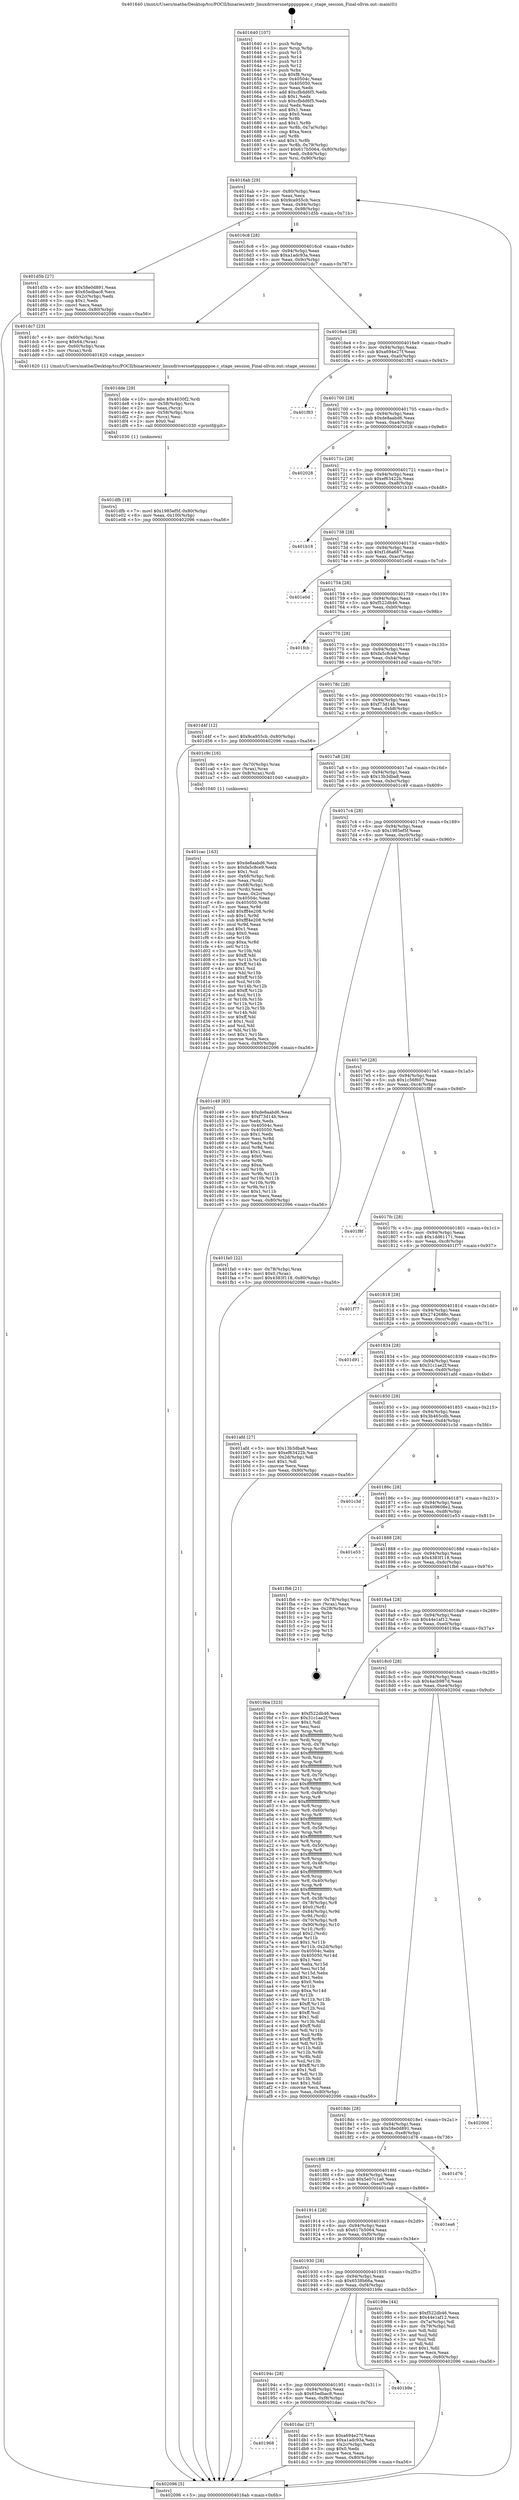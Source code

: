 digraph "0x401640" {
  label = "0x401640 (/mnt/c/Users/mathe/Desktop/tcc/POCII/binaries/extr_linuxdriversnetppppppoe.c_stage_session_Final-ollvm.out::main(0))"
  labelloc = "t"
  node[shape=record]

  Entry [label="",width=0.3,height=0.3,shape=circle,fillcolor=black,style=filled]
  "0x4016ab" [label="{
     0x4016ab [29]\l
     | [instrs]\l
     &nbsp;&nbsp;0x4016ab \<+3\>: mov -0x80(%rbp),%eax\l
     &nbsp;&nbsp;0x4016ae \<+2\>: mov %eax,%ecx\l
     &nbsp;&nbsp;0x4016b0 \<+6\>: sub $0x9ca955cb,%ecx\l
     &nbsp;&nbsp;0x4016b6 \<+6\>: mov %eax,-0x94(%rbp)\l
     &nbsp;&nbsp;0x4016bc \<+6\>: mov %ecx,-0x98(%rbp)\l
     &nbsp;&nbsp;0x4016c2 \<+6\>: je 0000000000401d5b \<main+0x71b\>\l
  }"]
  "0x401d5b" [label="{
     0x401d5b [27]\l
     | [instrs]\l
     &nbsp;&nbsp;0x401d5b \<+5\>: mov $0x58e0d891,%eax\l
     &nbsp;&nbsp;0x401d60 \<+5\>: mov $0x65edbac8,%ecx\l
     &nbsp;&nbsp;0x401d65 \<+3\>: mov -0x2c(%rbp),%edx\l
     &nbsp;&nbsp;0x401d68 \<+3\>: cmp $0x1,%edx\l
     &nbsp;&nbsp;0x401d6b \<+3\>: cmovl %ecx,%eax\l
     &nbsp;&nbsp;0x401d6e \<+3\>: mov %eax,-0x80(%rbp)\l
     &nbsp;&nbsp;0x401d71 \<+5\>: jmp 0000000000402096 \<main+0xa56\>\l
  }"]
  "0x4016c8" [label="{
     0x4016c8 [28]\l
     | [instrs]\l
     &nbsp;&nbsp;0x4016c8 \<+5\>: jmp 00000000004016cd \<main+0x8d\>\l
     &nbsp;&nbsp;0x4016cd \<+6\>: mov -0x94(%rbp),%eax\l
     &nbsp;&nbsp;0x4016d3 \<+5\>: sub $0xa1adc93a,%eax\l
     &nbsp;&nbsp;0x4016d8 \<+6\>: mov %eax,-0x9c(%rbp)\l
     &nbsp;&nbsp;0x4016de \<+6\>: je 0000000000401dc7 \<main+0x787\>\l
  }"]
  Exit [label="",width=0.3,height=0.3,shape=circle,fillcolor=black,style=filled,peripheries=2]
  "0x401dc7" [label="{
     0x401dc7 [23]\l
     | [instrs]\l
     &nbsp;&nbsp;0x401dc7 \<+4\>: mov -0x60(%rbp),%rax\l
     &nbsp;&nbsp;0x401dcb \<+7\>: movq $0x64,(%rax)\l
     &nbsp;&nbsp;0x401dd2 \<+4\>: mov -0x60(%rbp),%rax\l
     &nbsp;&nbsp;0x401dd6 \<+3\>: mov (%rax),%rdi\l
     &nbsp;&nbsp;0x401dd9 \<+5\>: call 0000000000401620 \<stage_session\>\l
     | [calls]\l
     &nbsp;&nbsp;0x401620 \{1\} (/mnt/c/Users/mathe/Desktop/tcc/POCII/binaries/extr_linuxdriversnetppppppoe.c_stage_session_Final-ollvm.out::stage_session)\l
  }"]
  "0x4016e4" [label="{
     0x4016e4 [28]\l
     | [instrs]\l
     &nbsp;&nbsp;0x4016e4 \<+5\>: jmp 00000000004016e9 \<main+0xa9\>\l
     &nbsp;&nbsp;0x4016e9 \<+6\>: mov -0x94(%rbp),%eax\l
     &nbsp;&nbsp;0x4016ef \<+5\>: sub $0xa694e27f,%eax\l
     &nbsp;&nbsp;0x4016f4 \<+6\>: mov %eax,-0xa0(%rbp)\l
     &nbsp;&nbsp;0x4016fa \<+6\>: je 0000000000401f83 \<main+0x943\>\l
  }"]
  "0x401dfb" [label="{
     0x401dfb [18]\l
     | [instrs]\l
     &nbsp;&nbsp;0x401dfb \<+7\>: movl $0x1985ef5f,-0x80(%rbp)\l
     &nbsp;&nbsp;0x401e02 \<+6\>: mov %eax,-0x100(%rbp)\l
     &nbsp;&nbsp;0x401e08 \<+5\>: jmp 0000000000402096 \<main+0xa56\>\l
  }"]
  "0x401f83" [label="{
     0x401f83\l
  }", style=dashed]
  "0x401700" [label="{
     0x401700 [28]\l
     | [instrs]\l
     &nbsp;&nbsp;0x401700 \<+5\>: jmp 0000000000401705 \<main+0xc5\>\l
     &nbsp;&nbsp;0x401705 \<+6\>: mov -0x94(%rbp),%eax\l
     &nbsp;&nbsp;0x40170b \<+5\>: sub $0xde8aabd6,%eax\l
     &nbsp;&nbsp;0x401710 \<+6\>: mov %eax,-0xa4(%rbp)\l
     &nbsp;&nbsp;0x401716 \<+6\>: je 0000000000402028 \<main+0x9e8\>\l
  }"]
  "0x401dde" [label="{
     0x401dde [29]\l
     | [instrs]\l
     &nbsp;&nbsp;0x401dde \<+10\>: movabs $0x4030f2,%rdi\l
     &nbsp;&nbsp;0x401de8 \<+4\>: mov -0x58(%rbp),%rcx\l
     &nbsp;&nbsp;0x401dec \<+2\>: mov %eax,(%rcx)\l
     &nbsp;&nbsp;0x401dee \<+4\>: mov -0x58(%rbp),%rcx\l
     &nbsp;&nbsp;0x401df2 \<+2\>: mov (%rcx),%esi\l
     &nbsp;&nbsp;0x401df4 \<+2\>: mov $0x0,%al\l
     &nbsp;&nbsp;0x401df6 \<+5\>: call 0000000000401030 \<printf@plt\>\l
     | [calls]\l
     &nbsp;&nbsp;0x401030 \{1\} (unknown)\l
  }"]
  "0x402028" [label="{
     0x402028\l
  }", style=dashed]
  "0x40171c" [label="{
     0x40171c [28]\l
     | [instrs]\l
     &nbsp;&nbsp;0x40171c \<+5\>: jmp 0000000000401721 \<main+0xe1\>\l
     &nbsp;&nbsp;0x401721 \<+6\>: mov -0x94(%rbp),%eax\l
     &nbsp;&nbsp;0x401727 \<+5\>: sub $0xef63422b,%eax\l
     &nbsp;&nbsp;0x40172c \<+6\>: mov %eax,-0xa8(%rbp)\l
     &nbsp;&nbsp;0x401732 \<+6\>: je 0000000000401b18 \<main+0x4d8\>\l
  }"]
  "0x401968" [label="{
     0x401968\l
  }", style=dashed]
  "0x401b18" [label="{
     0x401b18\l
  }", style=dashed]
  "0x401738" [label="{
     0x401738 [28]\l
     | [instrs]\l
     &nbsp;&nbsp;0x401738 \<+5\>: jmp 000000000040173d \<main+0xfd\>\l
     &nbsp;&nbsp;0x40173d \<+6\>: mov -0x94(%rbp),%eax\l
     &nbsp;&nbsp;0x401743 \<+5\>: sub $0xf1d6a687,%eax\l
     &nbsp;&nbsp;0x401748 \<+6\>: mov %eax,-0xac(%rbp)\l
     &nbsp;&nbsp;0x40174e \<+6\>: je 0000000000401e0d \<main+0x7cd\>\l
  }"]
  "0x401dac" [label="{
     0x401dac [27]\l
     | [instrs]\l
     &nbsp;&nbsp;0x401dac \<+5\>: mov $0xa694e27f,%eax\l
     &nbsp;&nbsp;0x401db1 \<+5\>: mov $0xa1adc93a,%ecx\l
     &nbsp;&nbsp;0x401db6 \<+3\>: mov -0x2c(%rbp),%edx\l
     &nbsp;&nbsp;0x401db9 \<+3\>: cmp $0x0,%edx\l
     &nbsp;&nbsp;0x401dbc \<+3\>: cmove %ecx,%eax\l
     &nbsp;&nbsp;0x401dbf \<+3\>: mov %eax,-0x80(%rbp)\l
     &nbsp;&nbsp;0x401dc2 \<+5\>: jmp 0000000000402096 \<main+0xa56\>\l
  }"]
  "0x401e0d" [label="{
     0x401e0d\l
  }", style=dashed]
  "0x401754" [label="{
     0x401754 [28]\l
     | [instrs]\l
     &nbsp;&nbsp;0x401754 \<+5\>: jmp 0000000000401759 \<main+0x119\>\l
     &nbsp;&nbsp;0x401759 \<+6\>: mov -0x94(%rbp),%eax\l
     &nbsp;&nbsp;0x40175f \<+5\>: sub $0xf522db46,%eax\l
     &nbsp;&nbsp;0x401764 \<+6\>: mov %eax,-0xb0(%rbp)\l
     &nbsp;&nbsp;0x40176a \<+6\>: je 0000000000401fcb \<main+0x98b\>\l
  }"]
  "0x40194c" [label="{
     0x40194c [28]\l
     | [instrs]\l
     &nbsp;&nbsp;0x40194c \<+5\>: jmp 0000000000401951 \<main+0x311\>\l
     &nbsp;&nbsp;0x401951 \<+6\>: mov -0x94(%rbp),%eax\l
     &nbsp;&nbsp;0x401957 \<+5\>: sub $0x65edbac8,%eax\l
     &nbsp;&nbsp;0x40195c \<+6\>: mov %eax,-0xf8(%rbp)\l
     &nbsp;&nbsp;0x401962 \<+6\>: je 0000000000401dac \<main+0x76c\>\l
  }"]
  "0x401fcb" [label="{
     0x401fcb\l
  }", style=dashed]
  "0x401770" [label="{
     0x401770 [28]\l
     | [instrs]\l
     &nbsp;&nbsp;0x401770 \<+5\>: jmp 0000000000401775 \<main+0x135\>\l
     &nbsp;&nbsp;0x401775 \<+6\>: mov -0x94(%rbp),%eax\l
     &nbsp;&nbsp;0x40177b \<+5\>: sub $0xfa5c8ce9,%eax\l
     &nbsp;&nbsp;0x401780 \<+6\>: mov %eax,-0xb4(%rbp)\l
     &nbsp;&nbsp;0x401786 \<+6\>: je 0000000000401d4f \<main+0x70f\>\l
  }"]
  "0x401b9e" [label="{
     0x401b9e\l
  }", style=dashed]
  "0x401d4f" [label="{
     0x401d4f [12]\l
     | [instrs]\l
     &nbsp;&nbsp;0x401d4f \<+7\>: movl $0x9ca955cb,-0x80(%rbp)\l
     &nbsp;&nbsp;0x401d56 \<+5\>: jmp 0000000000402096 \<main+0xa56\>\l
  }"]
  "0x40178c" [label="{
     0x40178c [28]\l
     | [instrs]\l
     &nbsp;&nbsp;0x40178c \<+5\>: jmp 0000000000401791 \<main+0x151\>\l
     &nbsp;&nbsp;0x401791 \<+6\>: mov -0x94(%rbp),%eax\l
     &nbsp;&nbsp;0x401797 \<+5\>: sub $0xf73d14b,%eax\l
     &nbsp;&nbsp;0x40179c \<+6\>: mov %eax,-0xb8(%rbp)\l
     &nbsp;&nbsp;0x4017a2 \<+6\>: je 0000000000401c9c \<main+0x65c\>\l
  }"]
  "0x401cac" [label="{
     0x401cac [163]\l
     | [instrs]\l
     &nbsp;&nbsp;0x401cac \<+5\>: mov $0xde8aabd6,%ecx\l
     &nbsp;&nbsp;0x401cb1 \<+5\>: mov $0xfa5c8ce9,%edx\l
     &nbsp;&nbsp;0x401cb6 \<+3\>: mov $0x1,%sil\l
     &nbsp;&nbsp;0x401cb9 \<+4\>: mov -0x68(%rbp),%rdi\l
     &nbsp;&nbsp;0x401cbd \<+2\>: mov %eax,(%rdi)\l
     &nbsp;&nbsp;0x401cbf \<+4\>: mov -0x68(%rbp),%rdi\l
     &nbsp;&nbsp;0x401cc3 \<+2\>: mov (%rdi),%eax\l
     &nbsp;&nbsp;0x401cc5 \<+3\>: mov %eax,-0x2c(%rbp)\l
     &nbsp;&nbsp;0x401cc8 \<+7\>: mov 0x40504c,%eax\l
     &nbsp;&nbsp;0x401ccf \<+8\>: mov 0x405050,%r8d\l
     &nbsp;&nbsp;0x401cd7 \<+3\>: mov %eax,%r9d\l
     &nbsp;&nbsp;0x401cda \<+7\>: add $0xfff4e208,%r9d\l
     &nbsp;&nbsp;0x401ce1 \<+4\>: sub $0x1,%r9d\l
     &nbsp;&nbsp;0x401ce5 \<+7\>: sub $0xfff4e208,%r9d\l
     &nbsp;&nbsp;0x401cec \<+4\>: imul %r9d,%eax\l
     &nbsp;&nbsp;0x401cf0 \<+3\>: and $0x1,%eax\l
     &nbsp;&nbsp;0x401cf3 \<+3\>: cmp $0x0,%eax\l
     &nbsp;&nbsp;0x401cf6 \<+4\>: sete %r10b\l
     &nbsp;&nbsp;0x401cfa \<+4\>: cmp $0xa,%r8d\l
     &nbsp;&nbsp;0x401cfe \<+4\>: setl %r11b\l
     &nbsp;&nbsp;0x401d02 \<+3\>: mov %r10b,%bl\l
     &nbsp;&nbsp;0x401d05 \<+3\>: xor $0xff,%bl\l
     &nbsp;&nbsp;0x401d08 \<+3\>: mov %r11b,%r14b\l
     &nbsp;&nbsp;0x401d0b \<+4\>: xor $0xff,%r14b\l
     &nbsp;&nbsp;0x401d0f \<+4\>: xor $0x1,%sil\l
     &nbsp;&nbsp;0x401d13 \<+3\>: mov %bl,%r15b\l
     &nbsp;&nbsp;0x401d16 \<+4\>: and $0xff,%r15b\l
     &nbsp;&nbsp;0x401d1a \<+3\>: and %sil,%r10b\l
     &nbsp;&nbsp;0x401d1d \<+3\>: mov %r14b,%r12b\l
     &nbsp;&nbsp;0x401d20 \<+4\>: and $0xff,%r12b\l
     &nbsp;&nbsp;0x401d24 \<+3\>: and %sil,%r11b\l
     &nbsp;&nbsp;0x401d27 \<+3\>: or %r10b,%r15b\l
     &nbsp;&nbsp;0x401d2a \<+3\>: or %r11b,%r12b\l
     &nbsp;&nbsp;0x401d2d \<+3\>: xor %r12b,%r15b\l
     &nbsp;&nbsp;0x401d30 \<+3\>: or %r14b,%bl\l
     &nbsp;&nbsp;0x401d33 \<+3\>: xor $0xff,%bl\l
     &nbsp;&nbsp;0x401d36 \<+4\>: or $0x1,%sil\l
     &nbsp;&nbsp;0x401d3a \<+3\>: and %sil,%bl\l
     &nbsp;&nbsp;0x401d3d \<+3\>: or %bl,%r15b\l
     &nbsp;&nbsp;0x401d40 \<+4\>: test $0x1,%r15b\l
     &nbsp;&nbsp;0x401d44 \<+3\>: cmovne %edx,%ecx\l
     &nbsp;&nbsp;0x401d47 \<+3\>: mov %ecx,-0x80(%rbp)\l
     &nbsp;&nbsp;0x401d4a \<+5\>: jmp 0000000000402096 \<main+0xa56\>\l
  }"]
  "0x401c9c" [label="{
     0x401c9c [16]\l
     | [instrs]\l
     &nbsp;&nbsp;0x401c9c \<+4\>: mov -0x70(%rbp),%rax\l
     &nbsp;&nbsp;0x401ca0 \<+3\>: mov (%rax),%rax\l
     &nbsp;&nbsp;0x401ca3 \<+4\>: mov 0x8(%rax),%rdi\l
     &nbsp;&nbsp;0x401ca7 \<+5\>: call 0000000000401040 \<atoi@plt\>\l
     | [calls]\l
     &nbsp;&nbsp;0x401040 \{1\} (unknown)\l
  }"]
  "0x4017a8" [label="{
     0x4017a8 [28]\l
     | [instrs]\l
     &nbsp;&nbsp;0x4017a8 \<+5\>: jmp 00000000004017ad \<main+0x16d\>\l
     &nbsp;&nbsp;0x4017ad \<+6\>: mov -0x94(%rbp),%eax\l
     &nbsp;&nbsp;0x4017b3 \<+5\>: sub $0x13b3dba8,%eax\l
     &nbsp;&nbsp;0x4017b8 \<+6\>: mov %eax,-0xbc(%rbp)\l
     &nbsp;&nbsp;0x4017be \<+6\>: je 0000000000401c49 \<main+0x609\>\l
  }"]
  "0x401640" [label="{
     0x401640 [107]\l
     | [instrs]\l
     &nbsp;&nbsp;0x401640 \<+1\>: push %rbp\l
     &nbsp;&nbsp;0x401641 \<+3\>: mov %rsp,%rbp\l
     &nbsp;&nbsp;0x401644 \<+2\>: push %r15\l
     &nbsp;&nbsp;0x401646 \<+2\>: push %r14\l
     &nbsp;&nbsp;0x401648 \<+2\>: push %r13\l
     &nbsp;&nbsp;0x40164a \<+2\>: push %r12\l
     &nbsp;&nbsp;0x40164c \<+1\>: push %rbx\l
     &nbsp;&nbsp;0x40164d \<+7\>: sub $0xf8,%rsp\l
     &nbsp;&nbsp;0x401654 \<+7\>: mov 0x40504c,%eax\l
     &nbsp;&nbsp;0x40165b \<+7\>: mov 0x405050,%ecx\l
     &nbsp;&nbsp;0x401662 \<+2\>: mov %eax,%edx\l
     &nbsp;&nbsp;0x401664 \<+6\>: add $0xcfbdd6f5,%edx\l
     &nbsp;&nbsp;0x40166a \<+3\>: sub $0x1,%edx\l
     &nbsp;&nbsp;0x40166d \<+6\>: sub $0xcfbdd6f5,%edx\l
     &nbsp;&nbsp;0x401673 \<+3\>: imul %edx,%eax\l
     &nbsp;&nbsp;0x401676 \<+3\>: and $0x1,%eax\l
     &nbsp;&nbsp;0x401679 \<+3\>: cmp $0x0,%eax\l
     &nbsp;&nbsp;0x40167c \<+4\>: sete %r8b\l
     &nbsp;&nbsp;0x401680 \<+4\>: and $0x1,%r8b\l
     &nbsp;&nbsp;0x401684 \<+4\>: mov %r8b,-0x7a(%rbp)\l
     &nbsp;&nbsp;0x401688 \<+3\>: cmp $0xa,%ecx\l
     &nbsp;&nbsp;0x40168b \<+4\>: setl %r8b\l
     &nbsp;&nbsp;0x40168f \<+4\>: and $0x1,%r8b\l
     &nbsp;&nbsp;0x401693 \<+4\>: mov %r8b,-0x79(%rbp)\l
     &nbsp;&nbsp;0x401697 \<+7\>: movl $0x617b5064,-0x80(%rbp)\l
     &nbsp;&nbsp;0x40169e \<+6\>: mov %edi,-0x84(%rbp)\l
     &nbsp;&nbsp;0x4016a4 \<+7\>: mov %rsi,-0x90(%rbp)\l
  }"]
  "0x401c49" [label="{
     0x401c49 [83]\l
     | [instrs]\l
     &nbsp;&nbsp;0x401c49 \<+5\>: mov $0xde8aabd6,%eax\l
     &nbsp;&nbsp;0x401c4e \<+5\>: mov $0xf73d14b,%ecx\l
     &nbsp;&nbsp;0x401c53 \<+2\>: xor %edx,%edx\l
     &nbsp;&nbsp;0x401c55 \<+7\>: mov 0x40504c,%esi\l
     &nbsp;&nbsp;0x401c5c \<+7\>: mov 0x405050,%edi\l
     &nbsp;&nbsp;0x401c63 \<+3\>: sub $0x1,%edx\l
     &nbsp;&nbsp;0x401c66 \<+3\>: mov %esi,%r8d\l
     &nbsp;&nbsp;0x401c69 \<+3\>: add %edx,%r8d\l
     &nbsp;&nbsp;0x401c6c \<+4\>: imul %r8d,%esi\l
     &nbsp;&nbsp;0x401c70 \<+3\>: and $0x1,%esi\l
     &nbsp;&nbsp;0x401c73 \<+3\>: cmp $0x0,%esi\l
     &nbsp;&nbsp;0x401c76 \<+4\>: sete %r9b\l
     &nbsp;&nbsp;0x401c7a \<+3\>: cmp $0xa,%edi\l
     &nbsp;&nbsp;0x401c7d \<+4\>: setl %r10b\l
     &nbsp;&nbsp;0x401c81 \<+3\>: mov %r9b,%r11b\l
     &nbsp;&nbsp;0x401c84 \<+3\>: and %r10b,%r11b\l
     &nbsp;&nbsp;0x401c87 \<+3\>: xor %r10b,%r9b\l
     &nbsp;&nbsp;0x401c8a \<+3\>: or %r9b,%r11b\l
     &nbsp;&nbsp;0x401c8d \<+4\>: test $0x1,%r11b\l
     &nbsp;&nbsp;0x401c91 \<+3\>: cmovne %ecx,%eax\l
     &nbsp;&nbsp;0x401c94 \<+3\>: mov %eax,-0x80(%rbp)\l
     &nbsp;&nbsp;0x401c97 \<+5\>: jmp 0000000000402096 \<main+0xa56\>\l
  }"]
  "0x4017c4" [label="{
     0x4017c4 [28]\l
     | [instrs]\l
     &nbsp;&nbsp;0x4017c4 \<+5\>: jmp 00000000004017c9 \<main+0x189\>\l
     &nbsp;&nbsp;0x4017c9 \<+6\>: mov -0x94(%rbp),%eax\l
     &nbsp;&nbsp;0x4017cf \<+5\>: sub $0x1985ef5f,%eax\l
     &nbsp;&nbsp;0x4017d4 \<+6\>: mov %eax,-0xc0(%rbp)\l
     &nbsp;&nbsp;0x4017da \<+6\>: je 0000000000401fa0 \<main+0x960\>\l
  }"]
  "0x402096" [label="{
     0x402096 [5]\l
     | [instrs]\l
     &nbsp;&nbsp;0x402096 \<+5\>: jmp 00000000004016ab \<main+0x6b\>\l
  }"]
  "0x401fa0" [label="{
     0x401fa0 [22]\l
     | [instrs]\l
     &nbsp;&nbsp;0x401fa0 \<+4\>: mov -0x78(%rbp),%rax\l
     &nbsp;&nbsp;0x401fa4 \<+6\>: movl $0x0,(%rax)\l
     &nbsp;&nbsp;0x401faa \<+7\>: movl $0x4383f118,-0x80(%rbp)\l
     &nbsp;&nbsp;0x401fb1 \<+5\>: jmp 0000000000402096 \<main+0xa56\>\l
  }"]
  "0x4017e0" [label="{
     0x4017e0 [28]\l
     | [instrs]\l
     &nbsp;&nbsp;0x4017e0 \<+5\>: jmp 00000000004017e5 \<main+0x1a5\>\l
     &nbsp;&nbsp;0x4017e5 \<+6\>: mov -0x94(%rbp),%eax\l
     &nbsp;&nbsp;0x4017eb \<+5\>: sub $0x1c56f607,%eax\l
     &nbsp;&nbsp;0x4017f0 \<+6\>: mov %eax,-0xc4(%rbp)\l
     &nbsp;&nbsp;0x4017f6 \<+6\>: je 0000000000401f8f \<main+0x94f\>\l
  }"]
  "0x401930" [label="{
     0x401930 [28]\l
     | [instrs]\l
     &nbsp;&nbsp;0x401930 \<+5\>: jmp 0000000000401935 \<main+0x2f5\>\l
     &nbsp;&nbsp;0x401935 \<+6\>: mov -0x94(%rbp),%eax\l
     &nbsp;&nbsp;0x40193b \<+5\>: sub $0x6538b66a,%eax\l
     &nbsp;&nbsp;0x401940 \<+6\>: mov %eax,-0xf4(%rbp)\l
     &nbsp;&nbsp;0x401946 \<+6\>: je 0000000000401b9e \<main+0x55e\>\l
  }"]
  "0x401f8f" [label="{
     0x401f8f\l
  }", style=dashed]
  "0x4017fc" [label="{
     0x4017fc [28]\l
     | [instrs]\l
     &nbsp;&nbsp;0x4017fc \<+5\>: jmp 0000000000401801 \<main+0x1c1\>\l
     &nbsp;&nbsp;0x401801 \<+6\>: mov -0x94(%rbp),%eax\l
     &nbsp;&nbsp;0x401807 \<+5\>: sub $0x1dd61171,%eax\l
     &nbsp;&nbsp;0x40180c \<+6\>: mov %eax,-0xc8(%rbp)\l
     &nbsp;&nbsp;0x401812 \<+6\>: je 0000000000401f77 \<main+0x937\>\l
  }"]
  "0x40198e" [label="{
     0x40198e [44]\l
     | [instrs]\l
     &nbsp;&nbsp;0x40198e \<+5\>: mov $0xf522db46,%eax\l
     &nbsp;&nbsp;0x401993 \<+5\>: mov $0x44e1af12,%ecx\l
     &nbsp;&nbsp;0x401998 \<+3\>: mov -0x7a(%rbp),%dl\l
     &nbsp;&nbsp;0x40199b \<+4\>: mov -0x79(%rbp),%sil\l
     &nbsp;&nbsp;0x40199f \<+3\>: mov %dl,%dil\l
     &nbsp;&nbsp;0x4019a2 \<+3\>: and %sil,%dil\l
     &nbsp;&nbsp;0x4019a5 \<+3\>: xor %sil,%dl\l
     &nbsp;&nbsp;0x4019a8 \<+3\>: or %dl,%dil\l
     &nbsp;&nbsp;0x4019ab \<+4\>: test $0x1,%dil\l
     &nbsp;&nbsp;0x4019af \<+3\>: cmovne %ecx,%eax\l
     &nbsp;&nbsp;0x4019b2 \<+3\>: mov %eax,-0x80(%rbp)\l
     &nbsp;&nbsp;0x4019b5 \<+5\>: jmp 0000000000402096 \<main+0xa56\>\l
  }"]
  "0x401f77" [label="{
     0x401f77\l
  }", style=dashed]
  "0x401818" [label="{
     0x401818 [28]\l
     | [instrs]\l
     &nbsp;&nbsp;0x401818 \<+5\>: jmp 000000000040181d \<main+0x1dd\>\l
     &nbsp;&nbsp;0x40181d \<+6\>: mov -0x94(%rbp),%eax\l
     &nbsp;&nbsp;0x401823 \<+5\>: sub $0x2742686c,%eax\l
     &nbsp;&nbsp;0x401828 \<+6\>: mov %eax,-0xcc(%rbp)\l
     &nbsp;&nbsp;0x40182e \<+6\>: je 0000000000401d91 \<main+0x751\>\l
  }"]
  "0x401914" [label="{
     0x401914 [28]\l
     | [instrs]\l
     &nbsp;&nbsp;0x401914 \<+5\>: jmp 0000000000401919 \<main+0x2d9\>\l
     &nbsp;&nbsp;0x401919 \<+6\>: mov -0x94(%rbp),%eax\l
     &nbsp;&nbsp;0x40191f \<+5\>: sub $0x617b5064,%eax\l
     &nbsp;&nbsp;0x401924 \<+6\>: mov %eax,-0xf0(%rbp)\l
     &nbsp;&nbsp;0x40192a \<+6\>: je 000000000040198e \<main+0x34e\>\l
  }"]
  "0x401d91" [label="{
     0x401d91\l
  }", style=dashed]
  "0x401834" [label="{
     0x401834 [28]\l
     | [instrs]\l
     &nbsp;&nbsp;0x401834 \<+5\>: jmp 0000000000401839 \<main+0x1f9\>\l
     &nbsp;&nbsp;0x401839 \<+6\>: mov -0x94(%rbp),%eax\l
     &nbsp;&nbsp;0x40183f \<+5\>: sub $0x31c1ae2f,%eax\l
     &nbsp;&nbsp;0x401844 \<+6\>: mov %eax,-0xd0(%rbp)\l
     &nbsp;&nbsp;0x40184a \<+6\>: je 0000000000401afd \<main+0x4bd\>\l
  }"]
  "0x401ea6" [label="{
     0x401ea6\l
  }", style=dashed]
  "0x401afd" [label="{
     0x401afd [27]\l
     | [instrs]\l
     &nbsp;&nbsp;0x401afd \<+5\>: mov $0x13b3dba8,%eax\l
     &nbsp;&nbsp;0x401b02 \<+5\>: mov $0xef63422b,%ecx\l
     &nbsp;&nbsp;0x401b07 \<+3\>: mov -0x2d(%rbp),%dl\l
     &nbsp;&nbsp;0x401b0a \<+3\>: test $0x1,%dl\l
     &nbsp;&nbsp;0x401b0d \<+3\>: cmovne %ecx,%eax\l
     &nbsp;&nbsp;0x401b10 \<+3\>: mov %eax,-0x80(%rbp)\l
     &nbsp;&nbsp;0x401b13 \<+5\>: jmp 0000000000402096 \<main+0xa56\>\l
  }"]
  "0x401850" [label="{
     0x401850 [28]\l
     | [instrs]\l
     &nbsp;&nbsp;0x401850 \<+5\>: jmp 0000000000401855 \<main+0x215\>\l
     &nbsp;&nbsp;0x401855 \<+6\>: mov -0x94(%rbp),%eax\l
     &nbsp;&nbsp;0x40185b \<+5\>: sub $0x3b465cdb,%eax\l
     &nbsp;&nbsp;0x401860 \<+6\>: mov %eax,-0xd4(%rbp)\l
     &nbsp;&nbsp;0x401866 \<+6\>: je 0000000000401c3d \<main+0x5fd\>\l
  }"]
  "0x4018f8" [label="{
     0x4018f8 [28]\l
     | [instrs]\l
     &nbsp;&nbsp;0x4018f8 \<+5\>: jmp 00000000004018fd \<main+0x2bd\>\l
     &nbsp;&nbsp;0x4018fd \<+6\>: mov -0x94(%rbp),%eax\l
     &nbsp;&nbsp;0x401903 \<+5\>: sub $0x5e07c1a6,%eax\l
     &nbsp;&nbsp;0x401908 \<+6\>: mov %eax,-0xec(%rbp)\l
     &nbsp;&nbsp;0x40190e \<+6\>: je 0000000000401ea6 \<main+0x866\>\l
  }"]
  "0x401c3d" [label="{
     0x401c3d\l
  }", style=dashed]
  "0x40186c" [label="{
     0x40186c [28]\l
     | [instrs]\l
     &nbsp;&nbsp;0x40186c \<+5\>: jmp 0000000000401871 \<main+0x231\>\l
     &nbsp;&nbsp;0x401871 \<+6\>: mov -0x94(%rbp),%eax\l
     &nbsp;&nbsp;0x401877 \<+5\>: sub $0x409608e2,%eax\l
     &nbsp;&nbsp;0x40187c \<+6\>: mov %eax,-0xd8(%rbp)\l
     &nbsp;&nbsp;0x401882 \<+6\>: je 0000000000401e53 \<main+0x813\>\l
  }"]
  "0x401d76" [label="{
     0x401d76\l
  }", style=dashed]
  "0x401e53" [label="{
     0x401e53\l
  }", style=dashed]
  "0x401888" [label="{
     0x401888 [28]\l
     | [instrs]\l
     &nbsp;&nbsp;0x401888 \<+5\>: jmp 000000000040188d \<main+0x24d\>\l
     &nbsp;&nbsp;0x40188d \<+6\>: mov -0x94(%rbp),%eax\l
     &nbsp;&nbsp;0x401893 \<+5\>: sub $0x4383f118,%eax\l
     &nbsp;&nbsp;0x401898 \<+6\>: mov %eax,-0xdc(%rbp)\l
     &nbsp;&nbsp;0x40189e \<+6\>: je 0000000000401fb6 \<main+0x976\>\l
  }"]
  "0x4018dc" [label="{
     0x4018dc [28]\l
     | [instrs]\l
     &nbsp;&nbsp;0x4018dc \<+5\>: jmp 00000000004018e1 \<main+0x2a1\>\l
     &nbsp;&nbsp;0x4018e1 \<+6\>: mov -0x94(%rbp),%eax\l
     &nbsp;&nbsp;0x4018e7 \<+5\>: sub $0x58e0d891,%eax\l
     &nbsp;&nbsp;0x4018ec \<+6\>: mov %eax,-0xe8(%rbp)\l
     &nbsp;&nbsp;0x4018f2 \<+6\>: je 0000000000401d76 \<main+0x736\>\l
  }"]
  "0x401fb6" [label="{
     0x401fb6 [21]\l
     | [instrs]\l
     &nbsp;&nbsp;0x401fb6 \<+4\>: mov -0x78(%rbp),%rax\l
     &nbsp;&nbsp;0x401fba \<+2\>: mov (%rax),%eax\l
     &nbsp;&nbsp;0x401fbc \<+4\>: lea -0x28(%rbp),%rsp\l
     &nbsp;&nbsp;0x401fc0 \<+1\>: pop %rbx\l
     &nbsp;&nbsp;0x401fc1 \<+2\>: pop %r12\l
     &nbsp;&nbsp;0x401fc3 \<+2\>: pop %r13\l
     &nbsp;&nbsp;0x401fc5 \<+2\>: pop %r14\l
     &nbsp;&nbsp;0x401fc7 \<+2\>: pop %r15\l
     &nbsp;&nbsp;0x401fc9 \<+1\>: pop %rbp\l
     &nbsp;&nbsp;0x401fca \<+1\>: ret\l
  }"]
  "0x4018a4" [label="{
     0x4018a4 [28]\l
     | [instrs]\l
     &nbsp;&nbsp;0x4018a4 \<+5\>: jmp 00000000004018a9 \<main+0x269\>\l
     &nbsp;&nbsp;0x4018a9 \<+6\>: mov -0x94(%rbp),%eax\l
     &nbsp;&nbsp;0x4018af \<+5\>: sub $0x44e1af12,%eax\l
     &nbsp;&nbsp;0x4018b4 \<+6\>: mov %eax,-0xe0(%rbp)\l
     &nbsp;&nbsp;0x4018ba \<+6\>: je 00000000004019ba \<main+0x37a\>\l
  }"]
  "0x40200d" [label="{
     0x40200d\l
  }", style=dashed]
  "0x4019ba" [label="{
     0x4019ba [323]\l
     | [instrs]\l
     &nbsp;&nbsp;0x4019ba \<+5\>: mov $0xf522db46,%eax\l
     &nbsp;&nbsp;0x4019bf \<+5\>: mov $0x31c1ae2f,%ecx\l
     &nbsp;&nbsp;0x4019c4 \<+2\>: mov $0x1,%dl\l
     &nbsp;&nbsp;0x4019c6 \<+2\>: xor %esi,%esi\l
     &nbsp;&nbsp;0x4019c8 \<+3\>: mov %rsp,%rdi\l
     &nbsp;&nbsp;0x4019cb \<+4\>: add $0xfffffffffffffff0,%rdi\l
     &nbsp;&nbsp;0x4019cf \<+3\>: mov %rdi,%rsp\l
     &nbsp;&nbsp;0x4019d2 \<+4\>: mov %rdi,-0x78(%rbp)\l
     &nbsp;&nbsp;0x4019d6 \<+3\>: mov %rsp,%rdi\l
     &nbsp;&nbsp;0x4019d9 \<+4\>: add $0xfffffffffffffff0,%rdi\l
     &nbsp;&nbsp;0x4019dd \<+3\>: mov %rdi,%rsp\l
     &nbsp;&nbsp;0x4019e0 \<+3\>: mov %rsp,%r8\l
     &nbsp;&nbsp;0x4019e3 \<+4\>: add $0xfffffffffffffff0,%r8\l
     &nbsp;&nbsp;0x4019e7 \<+3\>: mov %r8,%rsp\l
     &nbsp;&nbsp;0x4019ea \<+4\>: mov %r8,-0x70(%rbp)\l
     &nbsp;&nbsp;0x4019ee \<+3\>: mov %rsp,%r8\l
     &nbsp;&nbsp;0x4019f1 \<+4\>: add $0xfffffffffffffff0,%r8\l
     &nbsp;&nbsp;0x4019f5 \<+3\>: mov %r8,%rsp\l
     &nbsp;&nbsp;0x4019f8 \<+4\>: mov %r8,-0x68(%rbp)\l
     &nbsp;&nbsp;0x4019fc \<+3\>: mov %rsp,%r8\l
     &nbsp;&nbsp;0x4019ff \<+4\>: add $0xfffffffffffffff0,%r8\l
     &nbsp;&nbsp;0x401a03 \<+3\>: mov %r8,%rsp\l
     &nbsp;&nbsp;0x401a06 \<+4\>: mov %r8,-0x60(%rbp)\l
     &nbsp;&nbsp;0x401a0a \<+3\>: mov %rsp,%r8\l
     &nbsp;&nbsp;0x401a0d \<+4\>: add $0xfffffffffffffff0,%r8\l
     &nbsp;&nbsp;0x401a11 \<+3\>: mov %r8,%rsp\l
     &nbsp;&nbsp;0x401a14 \<+4\>: mov %r8,-0x58(%rbp)\l
     &nbsp;&nbsp;0x401a18 \<+3\>: mov %rsp,%r8\l
     &nbsp;&nbsp;0x401a1b \<+4\>: add $0xfffffffffffffff0,%r8\l
     &nbsp;&nbsp;0x401a1f \<+3\>: mov %r8,%rsp\l
     &nbsp;&nbsp;0x401a22 \<+4\>: mov %r8,-0x50(%rbp)\l
     &nbsp;&nbsp;0x401a26 \<+3\>: mov %rsp,%r8\l
     &nbsp;&nbsp;0x401a29 \<+4\>: add $0xfffffffffffffff0,%r8\l
     &nbsp;&nbsp;0x401a2d \<+3\>: mov %r8,%rsp\l
     &nbsp;&nbsp;0x401a30 \<+4\>: mov %r8,-0x48(%rbp)\l
     &nbsp;&nbsp;0x401a34 \<+3\>: mov %rsp,%r8\l
     &nbsp;&nbsp;0x401a37 \<+4\>: add $0xfffffffffffffff0,%r8\l
     &nbsp;&nbsp;0x401a3b \<+3\>: mov %r8,%rsp\l
     &nbsp;&nbsp;0x401a3e \<+4\>: mov %r8,-0x40(%rbp)\l
     &nbsp;&nbsp;0x401a42 \<+3\>: mov %rsp,%r8\l
     &nbsp;&nbsp;0x401a45 \<+4\>: add $0xfffffffffffffff0,%r8\l
     &nbsp;&nbsp;0x401a49 \<+3\>: mov %r8,%rsp\l
     &nbsp;&nbsp;0x401a4c \<+4\>: mov %r8,-0x38(%rbp)\l
     &nbsp;&nbsp;0x401a50 \<+4\>: mov -0x78(%rbp),%r8\l
     &nbsp;&nbsp;0x401a54 \<+7\>: movl $0x0,(%r8)\l
     &nbsp;&nbsp;0x401a5b \<+7\>: mov -0x84(%rbp),%r9d\l
     &nbsp;&nbsp;0x401a62 \<+3\>: mov %r9d,(%rdi)\l
     &nbsp;&nbsp;0x401a65 \<+4\>: mov -0x70(%rbp),%r8\l
     &nbsp;&nbsp;0x401a69 \<+7\>: mov -0x90(%rbp),%r10\l
     &nbsp;&nbsp;0x401a70 \<+3\>: mov %r10,(%r8)\l
     &nbsp;&nbsp;0x401a73 \<+3\>: cmpl $0x2,(%rdi)\l
     &nbsp;&nbsp;0x401a76 \<+4\>: setne %r11b\l
     &nbsp;&nbsp;0x401a7a \<+4\>: and $0x1,%r11b\l
     &nbsp;&nbsp;0x401a7e \<+4\>: mov %r11b,-0x2d(%rbp)\l
     &nbsp;&nbsp;0x401a82 \<+7\>: mov 0x40504c,%ebx\l
     &nbsp;&nbsp;0x401a89 \<+8\>: mov 0x405050,%r14d\l
     &nbsp;&nbsp;0x401a91 \<+3\>: sub $0x1,%esi\l
     &nbsp;&nbsp;0x401a94 \<+3\>: mov %ebx,%r15d\l
     &nbsp;&nbsp;0x401a97 \<+3\>: add %esi,%r15d\l
     &nbsp;&nbsp;0x401a9a \<+4\>: imul %r15d,%ebx\l
     &nbsp;&nbsp;0x401a9e \<+3\>: and $0x1,%ebx\l
     &nbsp;&nbsp;0x401aa1 \<+3\>: cmp $0x0,%ebx\l
     &nbsp;&nbsp;0x401aa4 \<+4\>: sete %r11b\l
     &nbsp;&nbsp;0x401aa8 \<+4\>: cmp $0xa,%r14d\l
     &nbsp;&nbsp;0x401aac \<+4\>: setl %r12b\l
     &nbsp;&nbsp;0x401ab0 \<+3\>: mov %r11b,%r13b\l
     &nbsp;&nbsp;0x401ab3 \<+4\>: xor $0xff,%r13b\l
     &nbsp;&nbsp;0x401ab7 \<+3\>: mov %r12b,%sil\l
     &nbsp;&nbsp;0x401aba \<+4\>: xor $0xff,%sil\l
     &nbsp;&nbsp;0x401abe \<+3\>: xor $0x1,%dl\l
     &nbsp;&nbsp;0x401ac1 \<+3\>: mov %r13b,%dil\l
     &nbsp;&nbsp;0x401ac4 \<+4\>: and $0xff,%dil\l
     &nbsp;&nbsp;0x401ac8 \<+3\>: and %dl,%r11b\l
     &nbsp;&nbsp;0x401acb \<+3\>: mov %sil,%r8b\l
     &nbsp;&nbsp;0x401ace \<+4\>: and $0xff,%r8b\l
     &nbsp;&nbsp;0x401ad2 \<+3\>: and %dl,%r12b\l
     &nbsp;&nbsp;0x401ad5 \<+3\>: or %r11b,%dil\l
     &nbsp;&nbsp;0x401ad8 \<+3\>: or %r12b,%r8b\l
     &nbsp;&nbsp;0x401adb \<+3\>: xor %r8b,%dil\l
     &nbsp;&nbsp;0x401ade \<+3\>: or %sil,%r13b\l
     &nbsp;&nbsp;0x401ae1 \<+4\>: xor $0xff,%r13b\l
     &nbsp;&nbsp;0x401ae5 \<+3\>: or $0x1,%dl\l
     &nbsp;&nbsp;0x401ae8 \<+3\>: and %dl,%r13b\l
     &nbsp;&nbsp;0x401aeb \<+3\>: or %r13b,%dil\l
     &nbsp;&nbsp;0x401aee \<+4\>: test $0x1,%dil\l
     &nbsp;&nbsp;0x401af2 \<+3\>: cmovne %ecx,%eax\l
     &nbsp;&nbsp;0x401af5 \<+3\>: mov %eax,-0x80(%rbp)\l
     &nbsp;&nbsp;0x401af8 \<+5\>: jmp 0000000000402096 \<main+0xa56\>\l
  }"]
  "0x4018c0" [label="{
     0x4018c0 [28]\l
     | [instrs]\l
     &nbsp;&nbsp;0x4018c0 \<+5\>: jmp 00000000004018c5 \<main+0x285\>\l
     &nbsp;&nbsp;0x4018c5 \<+6\>: mov -0x94(%rbp),%eax\l
     &nbsp;&nbsp;0x4018cb \<+5\>: sub $0x4acb987d,%eax\l
     &nbsp;&nbsp;0x4018d0 \<+6\>: mov %eax,-0xe4(%rbp)\l
     &nbsp;&nbsp;0x4018d6 \<+6\>: je 000000000040200d \<main+0x9cd\>\l
  }"]
  Entry -> "0x401640" [label=" 1"]
  "0x4016ab" -> "0x401d5b" [label=" 1"]
  "0x4016ab" -> "0x4016c8" [label=" 10"]
  "0x401fb6" -> Exit [label=" 1"]
  "0x4016c8" -> "0x401dc7" [label=" 1"]
  "0x4016c8" -> "0x4016e4" [label=" 9"]
  "0x401fa0" -> "0x402096" [label=" 1"]
  "0x4016e4" -> "0x401f83" [label=" 0"]
  "0x4016e4" -> "0x401700" [label=" 9"]
  "0x401dfb" -> "0x402096" [label=" 1"]
  "0x401700" -> "0x402028" [label=" 0"]
  "0x401700" -> "0x40171c" [label=" 9"]
  "0x401dde" -> "0x401dfb" [label=" 1"]
  "0x40171c" -> "0x401b18" [label=" 0"]
  "0x40171c" -> "0x401738" [label=" 9"]
  "0x401dc7" -> "0x401dde" [label=" 1"]
  "0x401738" -> "0x401e0d" [label=" 0"]
  "0x401738" -> "0x401754" [label=" 9"]
  "0x401dac" -> "0x402096" [label=" 1"]
  "0x401754" -> "0x401fcb" [label=" 0"]
  "0x401754" -> "0x401770" [label=" 9"]
  "0x40194c" -> "0x401dac" [label=" 1"]
  "0x401770" -> "0x401d4f" [label=" 1"]
  "0x401770" -> "0x40178c" [label=" 8"]
  "0x40194c" -> "0x401968" [label=" 0"]
  "0x40178c" -> "0x401c9c" [label=" 1"]
  "0x40178c" -> "0x4017a8" [label=" 7"]
  "0x401930" -> "0x401b9e" [label=" 0"]
  "0x4017a8" -> "0x401c49" [label=" 1"]
  "0x4017a8" -> "0x4017c4" [label=" 6"]
  "0x401d5b" -> "0x402096" [label=" 1"]
  "0x4017c4" -> "0x401fa0" [label=" 1"]
  "0x4017c4" -> "0x4017e0" [label=" 5"]
  "0x401d4f" -> "0x402096" [label=" 1"]
  "0x4017e0" -> "0x401f8f" [label=" 0"]
  "0x4017e0" -> "0x4017fc" [label=" 5"]
  "0x401cac" -> "0x402096" [label=" 1"]
  "0x4017fc" -> "0x401f77" [label=" 0"]
  "0x4017fc" -> "0x401818" [label=" 5"]
  "0x401c9c" -> "0x401cac" [label=" 1"]
  "0x401818" -> "0x401d91" [label=" 0"]
  "0x401818" -> "0x401834" [label=" 5"]
  "0x401afd" -> "0x402096" [label=" 1"]
  "0x401834" -> "0x401afd" [label=" 1"]
  "0x401834" -> "0x401850" [label=" 4"]
  "0x4019ba" -> "0x402096" [label=" 1"]
  "0x401850" -> "0x401c3d" [label=" 0"]
  "0x401850" -> "0x40186c" [label=" 4"]
  "0x402096" -> "0x4016ab" [label=" 10"]
  "0x40186c" -> "0x401e53" [label=" 0"]
  "0x40186c" -> "0x401888" [label=" 4"]
  "0x401640" -> "0x4016ab" [label=" 1"]
  "0x401888" -> "0x401fb6" [label=" 1"]
  "0x401888" -> "0x4018a4" [label=" 3"]
  "0x401914" -> "0x401930" [label=" 1"]
  "0x4018a4" -> "0x4019ba" [label=" 1"]
  "0x4018a4" -> "0x4018c0" [label=" 2"]
  "0x401914" -> "0x40198e" [label=" 1"]
  "0x4018c0" -> "0x40200d" [label=" 0"]
  "0x4018c0" -> "0x4018dc" [label=" 2"]
  "0x40198e" -> "0x402096" [label=" 1"]
  "0x4018dc" -> "0x401d76" [label=" 0"]
  "0x4018dc" -> "0x4018f8" [label=" 2"]
  "0x401930" -> "0x40194c" [label=" 1"]
  "0x4018f8" -> "0x401ea6" [label=" 0"]
  "0x4018f8" -> "0x401914" [label=" 2"]
  "0x401c49" -> "0x402096" [label=" 1"]
}
